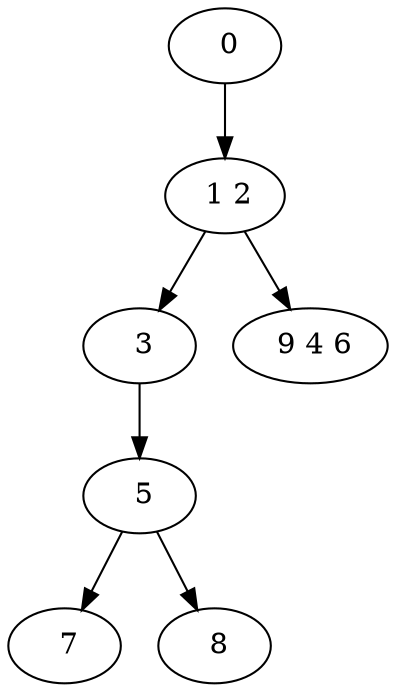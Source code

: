 digraph mytree {
" 0" -> " 1 2";
" 1 2" -> " 3";
" 1 2" -> " 9 4 6";
" 3" -> " 5";
" 5" -> " 7";
" 5" -> " 8";
" 7";
" 8";
" 9 4 6";
}
